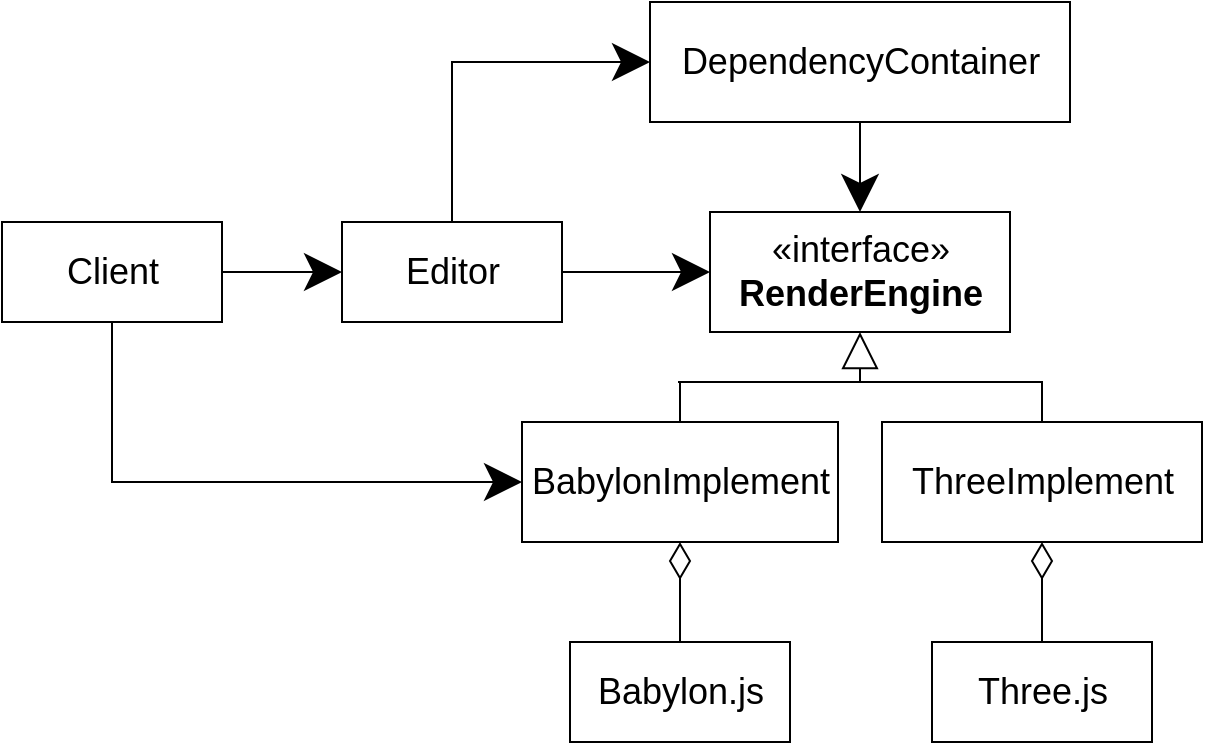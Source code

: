 <mxfile version="14.6.13" type="device"><diagram id="j2u7BS1ImEPWVWiBuNUE" name="第 1 页"><mxGraphModel dx="1106" dy="852" grid="1" gridSize="10" guides="1" tooltips="1" connect="1" arrows="1" fold="1" page="1" pageScale="1" pageWidth="827" pageHeight="1169" math="0" shadow="0"><root><mxCell id="0"/><mxCell id="1" parent="0"/><mxCell id="cdMbWQENAGWYHLtoxJog-6" style="edgeStyle=orthogonalEdgeStyle;rounded=0;orthogonalLoop=1;jettySize=auto;html=1;entryX=0;entryY=0.5;entryDx=0;entryDy=0;endSize=16;startSize=16;" parent="1" source="cdMbWQENAGWYHLtoxJog-2" target="cdMbWQENAGWYHLtoxJog-5" edge="1"><mxGeometry relative="1" as="geometry"/></mxCell><mxCell id="cdMbWQENAGWYHLtoxJog-17" style="edgeStyle=orthogonalEdgeStyle;rounded=0;orthogonalLoop=1;jettySize=auto;html=1;entryX=0;entryY=0.5;entryDx=0;entryDy=0;exitX=0.5;exitY=0;exitDx=0;exitDy=0;endSize=16;startSize=16;" parent="1" source="cdMbWQENAGWYHLtoxJog-2" target="cdMbWQENAGWYHLtoxJog-16" edge="1"><mxGeometry relative="1" as="geometry"/></mxCell><mxCell id="cdMbWQENAGWYHLtoxJog-2" value="Editor" style="html=1;fontSize=18;" parent="1" vertex="1"><mxGeometry x="230" y="230" width="110" height="50" as="geometry"/></mxCell><mxCell id="cdMbWQENAGWYHLtoxJog-7" style="edgeStyle=orthogonalEdgeStyle;rounded=0;orthogonalLoop=1;jettySize=auto;html=1;entryX=0.5;entryY=1;entryDx=0;entryDy=0;endArrow=block;endFill=0;endSize=16;startSize=16;" parent="1" source="cdMbWQENAGWYHLtoxJog-3" target="cdMbWQENAGWYHLtoxJog-5" edge="1"><mxGeometry relative="1" as="geometry"/></mxCell><mxCell id="cdMbWQENAGWYHLtoxJog-9" style="edgeStyle=orthogonalEdgeStyle;rounded=0;orthogonalLoop=1;jettySize=auto;html=1;startArrow=diamondThin;startFill=0;endSize=16;startSize=16;endArrow=none;endFill=0;" parent="1" source="cdMbWQENAGWYHLtoxJog-3" target="cdMbWQENAGWYHLtoxJog-8" edge="1"><mxGeometry relative="1" as="geometry"/></mxCell><mxCell id="cdMbWQENAGWYHLtoxJog-3" value="BabylonImplement" style="html=1;fontSize=18;" parent="1" vertex="1"><mxGeometry x="320" y="330" width="158" height="60" as="geometry"/></mxCell><mxCell id="cdMbWQENAGWYHLtoxJog-5" value="&lt;font style=&quot;font-size: 18px&quot;&gt;«interface»&lt;br&gt;&lt;b&gt;RenderEngine&lt;/b&gt;&lt;/font&gt;" style="html=1;" parent="1" vertex="1"><mxGeometry x="414" y="225" width="150" height="60" as="geometry"/></mxCell><mxCell id="cdMbWQENAGWYHLtoxJog-8" value="Babylon.js" style="html=1;fontSize=18;" parent="1" vertex="1"><mxGeometry x="344" y="440" width="110" height="50" as="geometry"/></mxCell><mxCell id="cdMbWQENAGWYHLtoxJog-14" style="edgeStyle=orthogonalEdgeStyle;rounded=0;orthogonalLoop=1;jettySize=auto;html=1;entryX=0;entryY=0.5;entryDx=0;entryDy=0;endSize=16;startSize=16;" parent="1" source="cdMbWQENAGWYHLtoxJog-13" target="cdMbWQENAGWYHLtoxJog-2" edge="1"><mxGeometry relative="1" as="geometry"/></mxCell><mxCell id="cdMbWQENAGWYHLtoxJog-15" style="edgeStyle=orthogonalEdgeStyle;rounded=0;orthogonalLoop=1;jettySize=auto;html=1;endSize=16;startSize=16;endArrow=classic;endFill=1;" parent="1" source="cdMbWQENAGWYHLtoxJog-13" edge="1"><mxGeometry relative="1" as="geometry"><Array as="points"><mxPoint x="115" y="360"/></Array><mxPoint x="320" y="360" as="targetPoint"/></mxGeometry></mxCell><mxCell id="cdMbWQENAGWYHLtoxJog-13" value="Client" style="html=1;fontSize=18;" parent="1" vertex="1"><mxGeometry x="60" y="230" width="110" height="50" as="geometry"/></mxCell><mxCell id="cdMbWQENAGWYHLtoxJog-18" style="edgeStyle=orthogonalEdgeStyle;rounded=0;orthogonalLoop=1;jettySize=auto;html=1;endSize=16;startSize=16;" parent="1" source="cdMbWQENAGWYHLtoxJog-16" target="cdMbWQENAGWYHLtoxJog-5" edge="1"><mxGeometry relative="1" as="geometry"/></mxCell><mxCell id="cdMbWQENAGWYHLtoxJog-16" value="DependencyContainer" style="html=1;fontSize=18;" parent="1" vertex="1"><mxGeometry x="384" y="120" width="210" height="60" as="geometry"/></mxCell><mxCell id="ZfEJeoMILs-T8fyDUHiD-1" style="edgeStyle=orthogonalEdgeStyle;rounded=0;orthogonalLoop=1;jettySize=auto;html=1;startArrow=diamondThin;startFill=0;endSize=16;startSize=16;endArrow=none;endFill=0;" edge="1" parent="1" source="ZfEJeoMILs-T8fyDUHiD-2" target="ZfEJeoMILs-T8fyDUHiD-3"><mxGeometry relative="1" as="geometry"/></mxCell><mxCell id="ZfEJeoMILs-T8fyDUHiD-4" style="edgeStyle=orthogonalEdgeStyle;rounded=0;orthogonalLoop=1;jettySize=auto;html=1;startArrow=none;startFill=0;endArrow=none;endFill=0;startSize=16;endSize=16;exitX=0.5;exitY=0;exitDx=0;exitDy=0;" edge="1" parent="1" source="ZfEJeoMILs-T8fyDUHiD-2"><mxGeometry relative="1" as="geometry"><mxPoint x="398" y="310" as="targetPoint"/><Array as="points"><mxPoint x="580" y="310"/><mxPoint x="467" y="310"/></Array></mxGeometry></mxCell><mxCell id="ZfEJeoMILs-T8fyDUHiD-2" value="ThreeImplement" style="html=1;fontSize=18;" vertex="1" parent="1"><mxGeometry x="500" y="330" width="160" height="60" as="geometry"/></mxCell><mxCell id="ZfEJeoMILs-T8fyDUHiD-3" value="Three.js" style="html=1;fontSize=18;" vertex="1" parent="1"><mxGeometry x="525" y="440" width="110" height="50" as="geometry"/></mxCell></root></mxGraphModel></diagram></mxfile>